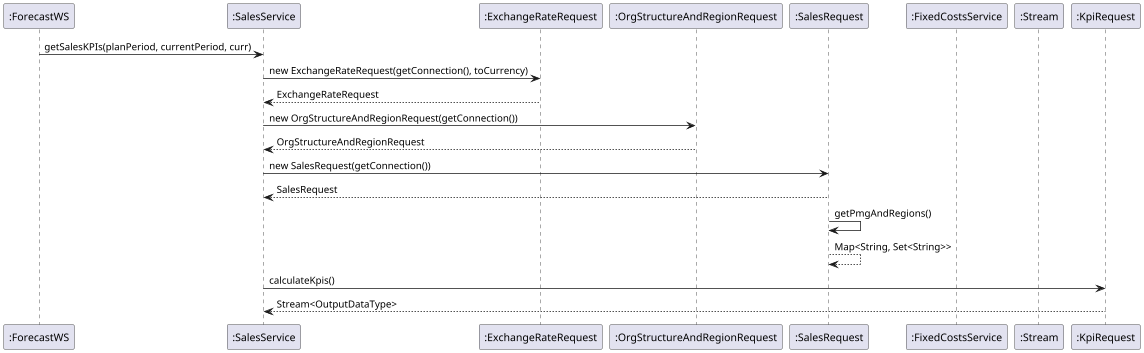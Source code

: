 @startuml

scale 0.75

participant  ":ForecastWS"
participant  ":SalesService"
participant  ":ExchangeRateRequest"
participant  ":OrgStructureAndRegionRequest"
participant  ":SalesRequest"
participant  ":FixedCostsService"
participant  ":Stream"
participant  ":KpiRequest"


":ForecastWS" -> ":SalesService" : getSalesKPIs(planPeriod, currentPeriod, curr)
":SalesService" -> ":ExchangeRateRequest" : new ExchangeRateRequest(getConnection(), toCurrency)
":ExchangeRateRequest" --> ":SalesService" : ExchangeRateRequest
":SalesService" ->  ":OrgStructureAndRegionRequest" : new OrgStructureAndRegionRequest(getConnection())
":OrgStructureAndRegionRequest" --> ":SalesService" : OrgStructureAndRegionRequest
":SalesService" ->  ":SalesRequest" : new SalesRequest(getConnection())
":SalesRequest" --> ":SalesService" : SalesRequest
":SalesRequest" -> ":SalesRequest" : getPmgAndRegions()
":SalesRequest" --> ":SalesRequest" : Map<String, Set<String>>
":SalesService" -> ":KpiRequest" : calculateKpis()
":KpiRequest"  --> ":SalesService" : Stream<OutputDataType>










@enduml